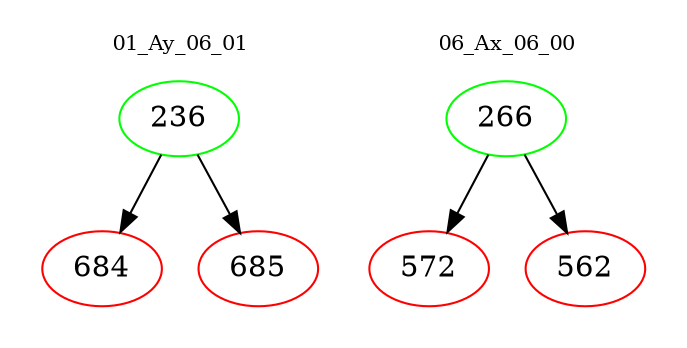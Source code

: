 digraph{
subgraph cluster_0 {
color = white
label = "01_Ay_06_01";
fontsize=10;
T0_236 [label="236", color="green"]
T0_236 -> T0_684 [color="black"]
T0_684 [label="684", color="red"]
T0_236 -> T0_685 [color="black"]
T0_685 [label="685", color="red"]
}
subgraph cluster_1 {
color = white
label = "06_Ax_06_00";
fontsize=10;
T1_266 [label="266", color="green"]
T1_266 -> T1_572 [color="black"]
T1_572 [label="572", color="red"]
T1_266 -> T1_562 [color="black"]
T1_562 [label="562", color="red"]
}
}
